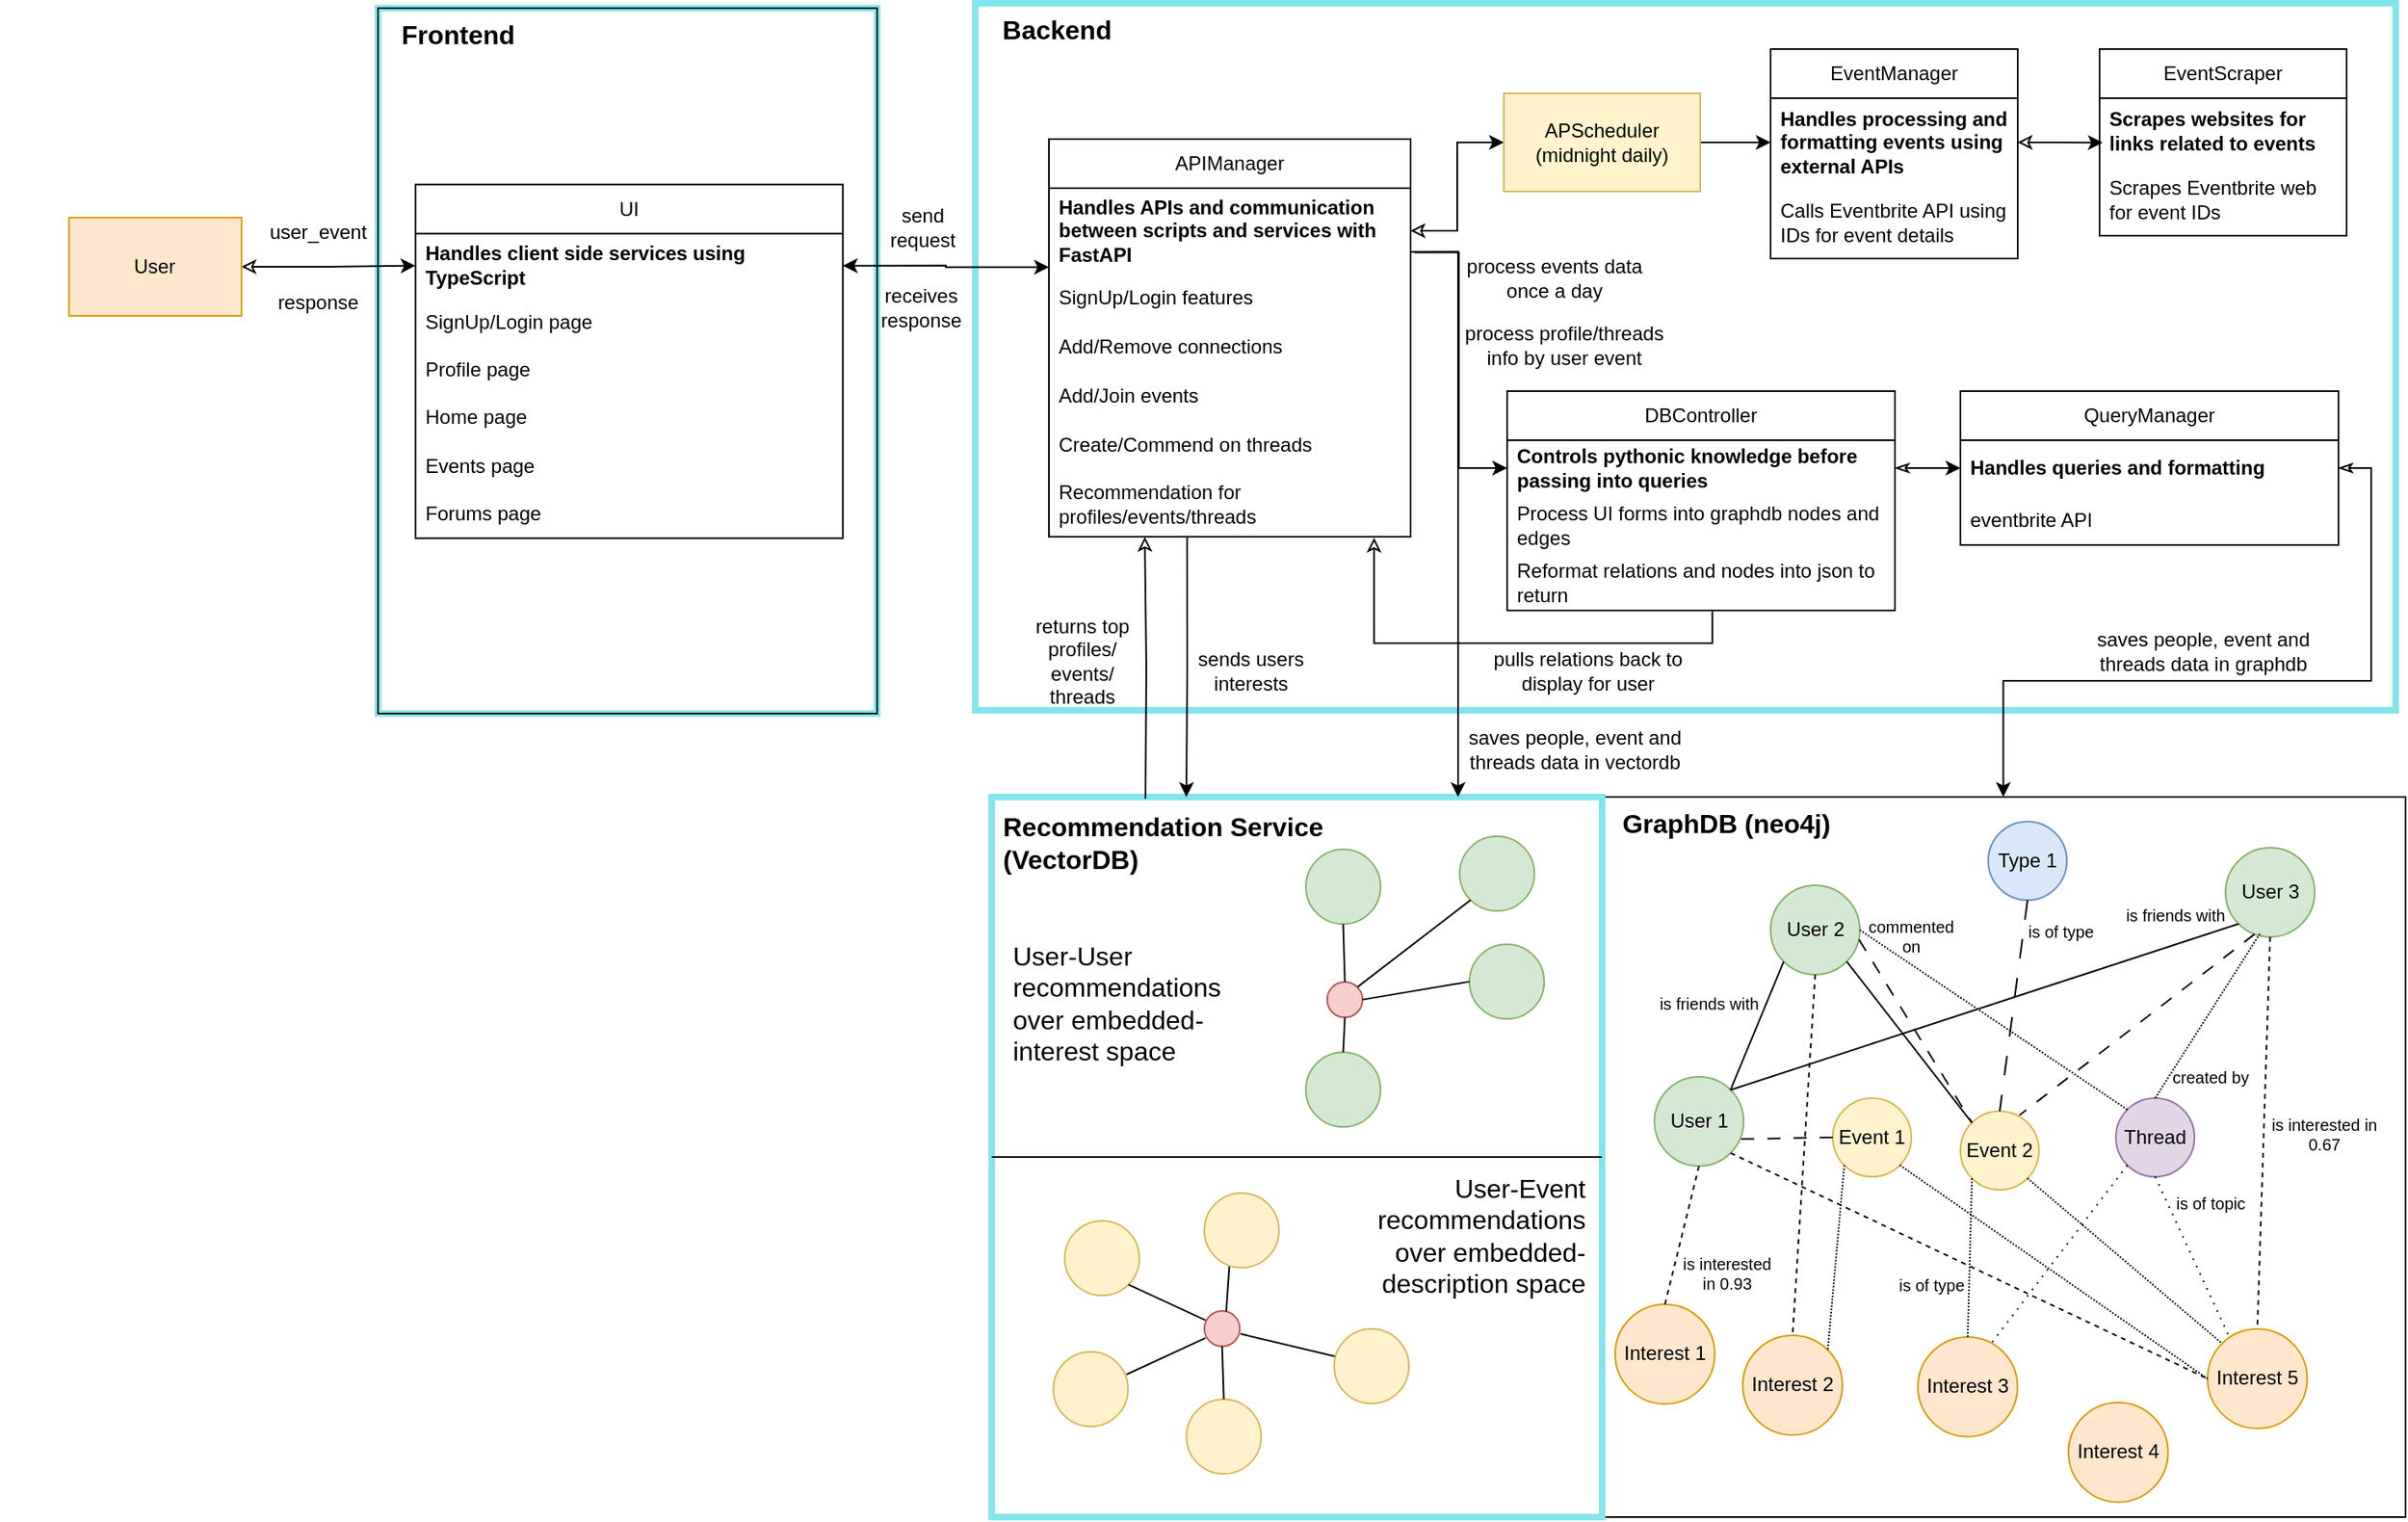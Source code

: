 <mxfile version="26.0.14">
  <diagram name="Page-1" id="p_CH6QeepOM8WfI_RDpC">
    <mxGraphModel dx="1323" dy="330" grid="0" gridSize="10" guides="0" tooltips="1" connect="1" arrows="1" fold="1" page="0" pageScale="1" pageWidth="850" pageHeight="1100" math="0" shadow="0">
      <root>
        <mxCell id="0" />
        <mxCell id="1" parent="0" />
        <mxCell id="Jm47MydlCzY3dooI6Hed-61" value="" style="group" parent="1" vertex="1" connectable="0">
          <mxGeometry x="978" y="524" width="491" height="440" as="geometry" />
        </mxCell>
        <mxCell id="Jm47MydlCzY3dooI6Hed-62" value="" style="rounded=0;whiteSpace=wrap;html=1;gradientColor=default;fillColor=none;" parent="Jm47MydlCzY3dooI6Hed-61" vertex="1">
          <mxGeometry x="-0.583" width="491.583" height="440.0" as="geometry" />
        </mxCell>
        <mxCell id="Jm47MydlCzY3dooI6Hed-63" value="GraphDB (neo4j)" style="text;html=1;align=center;verticalAlign=middle;whiteSpace=wrap;rounded=0;fontSize=16;fontStyle=1" parent="Jm47MydlCzY3dooI6Hed-61" vertex="1">
          <mxGeometry x="2.63" y="1" width="146.37" height="29.96" as="geometry" />
        </mxCell>
        <mxCell id="Jm47MydlCzY3dooI6Hed-67" value="User 1" style="ellipse;whiteSpace=wrap;html=1;aspect=fixed;fillColor=#d5e8d4;strokeColor=#82b366;" parent="Jm47MydlCzY3dooI6Hed-61" vertex="1">
          <mxGeometry x="31.997" y="170.997" width="54.501" height="54.501" as="geometry" />
        </mxCell>
        <mxCell id="Jm47MydlCzY3dooI6Hed-69" value="Event 2" style="ellipse;whiteSpace=wrap;html=1;aspect=fixed;fillColor=#fff2cc;strokeColor=#d6b656;" parent="Jm47MydlCzY3dooI6Hed-61" vertex="1">
          <mxGeometry x="219" y="192" width="48" height="48" as="geometry" />
        </mxCell>
        <mxCell id="Jm47MydlCzY3dooI6Hed-95" value="Interest 3" style="ellipse;whiteSpace=wrap;html=1;aspect=fixed;fillColor=#ffe6cc;strokeColor=#d79b00;" parent="Jm47MydlCzY3dooI6Hed-61" vertex="1">
          <mxGeometry x="193.004" y="329.996" width="60.862" height="60.862" as="geometry" />
        </mxCell>
        <mxCell id="Jm47MydlCzY3dooI6Hed-96" value="Interest 2" style="ellipse;whiteSpace=wrap;html=1;aspect=fixed;fillColor=#ffe6cc;strokeColor=#d79b00;" parent="Jm47MydlCzY3dooI6Hed-61" vertex="1">
          <mxGeometry x="85.999" y="329.0" width="60.862" height="60.862" as="geometry" />
        </mxCell>
        <mxCell id="Jm47MydlCzY3dooI6Hed-97" value="User 2" style="ellipse;whiteSpace=wrap;html=1;aspect=fixed;fillColor=#d5e8d4;strokeColor=#82b366;" parent="Jm47MydlCzY3dooI6Hed-61" vertex="1">
          <mxGeometry x="103.001" y="54.0" width="54.501" height="54.501" as="geometry" />
        </mxCell>
        <mxCell id="Jm47MydlCzY3dooI6Hed-98" value="Interest 1" style="ellipse;whiteSpace=wrap;html=1;aspect=fixed;fillColor=#ffe6cc;strokeColor=#d79b00;" parent="Jm47MydlCzY3dooI6Hed-61" vertex="1">
          <mxGeometry x="7.999" y="309.998" width="60.862" height="60.862" as="geometry" />
        </mxCell>
        <mxCell id="Jm47MydlCzY3dooI6Hed-100" value="Interest 4" style="ellipse;whiteSpace=wrap;html=1;aspect=fixed;fillColor=#ffe6cc;strokeColor=#d79b00;" parent="Jm47MydlCzY3dooI6Hed-61" vertex="1">
          <mxGeometry x="284.999" y="370.0" width="60.862" height="60.862" as="geometry" />
        </mxCell>
        <mxCell id="Jm47MydlCzY3dooI6Hed-101" value="Interest 5" style="ellipse;whiteSpace=wrap;html=1;aspect=fixed;fillColor=#ffe6cc;strokeColor=#d79b00;" parent="Jm47MydlCzY3dooI6Hed-61" vertex="1">
          <mxGeometry x="370.002" y="325.002" width="60.862" height="60.862" as="geometry" />
        </mxCell>
        <mxCell id="Jm47MydlCzY3dooI6Hed-108" value="" style="endArrow=none;html=1;rounded=0;entryX=1;entryY=0;entryDx=0;entryDy=0;exitX=0;exitY=1;exitDx=0;exitDy=0;" parent="Jm47MydlCzY3dooI6Hed-61" source="Jm47MydlCzY3dooI6Hed-97" target="Jm47MydlCzY3dooI6Hed-67" edge="1">
          <mxGeometry width="50" height="50" relative="1" as="geometry">
            <mxPoint x="102" y="378" as="sourcePoint" />
            <mxPoint x="78" y="346" as="targetPoint" />
          </mxGeometry>
        </mxCell>
        <mxCell id="Jm47MydlCzY3dooI6Hed-109" value="User 3" style="ellipse;whiteSpace=wrap;html=1;aspect=fixed;fillColor=#d5e8d4;strokeColor=#82b366;" parent="Jm47MydlCzY3dooI6Hed-61" vertex="1">
          <mxGeometry x="381.001" y="31.0" width="54.501" height="54.501" as="geometry" />
        </mxCell>
        <mxCell id="Jm47MydlCzY3dooI6Hed-110" value="Event 1" style="ellipse;whiteSpace=wrap;html=1;aspect=fixed;fillColor=#fff2cc;strokeColor=#d6b656;" parent="Jm47MydlCzY3dooI6Hed-61" vertex="1">
          <mxGeometry x="141" y="184" width="48" height="48" as="geometry" />
        </mxCell>
        <mxCell id="Jm47MydlCzY3dooI6Hed-112" value="" style="endArrow=none;html=1;rounded=0;entryX=1;entryY=0;entryDx=0;entryDy=0;exitX=0;exitY=1;exitDx=0;exitDy=0;dashed=1;dashPattern=1 1;" parent="Jm47MydlCzY3dooI6Hed-61" source="Jm47MydlCzY3dooI6Hed-110" target="Jm47MydlCzY3dooI6Hed-96" edge="1">
          <mxGeometry width="50" height="50" relative="1" as="geometry">
            <mxPoint x="273" y="232" as="sourcePoint" />
            <mxPoint x="191" y="269" as="targetPoint" />
          </mxGeometry>
        </mxCell>
        <mxCell id="Jm47MydlCzY3dooI6Hed-113" value="" style="endArrow=none;html=1;rounded=0;entryX=0;entryY=0;entryDx=0;entryDy=0;exitX=1;exitY=1;exitDx=0;exitDy=0;dashed=1;dashPattern=1 1;" parent="Jm47MydlCzY3dooI6Hed-61" source="Jm47MydlCzY3dooI6Hed-69" target="Jm47MydlCzY3dooI6Hed-101" edge="1">
          <mxGeometry width="50" height="50" relative="1" as="geometry">
            <mxPoint x="319" y="260" as="sourcePoint" />
            <mxPoint x="290" y="302" as="targetPoint" />
          </mxGeometry>
        </mxCell>
        <mxCell id="Jm47MydlCzY3dooI6Hed-114" value="" style="endArrow=none;html=1;rounded=0;entryX=0.5;entryY=0;entryDx=0;entryDy=0;exitX=0;exitY=1;exitDx=0;exitDy=0;dashed=1;dashPattern=1 1;" parent="Jm47MydlCzY3dooI6Hed-61" source="Jm47MydlCzY3dooI6Hed-69" target="Jm47MydlCzY3dooI6Hed-95" edge="1">
          <mxGeometry width="50" height="50" relative="1" as="geometry">
            <mxPoint x="214" y="259" as="sourcePoint" />
            <mxPoint x="267" y="301" as="targetPoint" />
          </mxGeometry>
        </mxCell>
        <mxCell id="Jm47MydlCzY3dooI6Hed-115" value="" style="endArrow=none;html=1;rounded=0;entryX=0;entryY=0.5;entryDx=0;entryDy=0;exitX=1;exitY=1;exitDx=0;exitDy=0;dashed=1;dashPattern=1 1;" parent="Jm47MydlCzY3dooI6Hed-61" source="Jm47MydlCzY3dooI6Hed-110" target="Jm47MydlCzY3dooI6Hed-101" edge="1">
          <mxGeometry width="50" height="50" relative="1" as="geometry">
            <mxPoint x="213" y="252" as="sourcePoint" />
            <mxPoint x="184" y="294" as="targetPoint" />
          </mxGeometry>
        </mxCell>
        <mxCell id="Jm47MydlCzY3dooI6Hed-116" value="" style="endArrow=none;html=1;rounded=0;entryX=0.5;entryY=0;entryDx=0;entryDy=0;exitX=0.5;exitY=1;exitDx=0;exitDy=0;dashed=1;" parent="Jm47MydlCzY3dooI6Hed-61" source="Jm47MydlCzY3dooI6Hed-67" target="Jm47MydlCzY3dooI6Hed-98" edge="1">
          <mxGeometry width="50" height="50" relative="1" as="geometry">
            <mxPoint x="43" y="211" as="sourcePoint" />
            <mxPoint x="14" y="253" as="targetPoint" />
          </mxGeometry>
        </mxCell>
        <mxCell id="Jm47MydlCzY3dooI6Hed-117" value="" style="endArrow=none;html=1;rounded=0;entryX=0;entryY=0.5;entryDx=0;entryDy=0;exitX=1;exitY=1;exitDx=0;exitDy=0;dashed=1;" parent="Jm47MydlCzY3dooI6Hed-61" source="Jm47MydlCzY3dooI6Hed-67" target="Jm47MydlCzY3dooI6Hed-101" edge="1">
          <mxGeometry width="50" height="50" relative="1" as="geometry">
            <mxPoint x="69" y="235" as="sourcePoint" />
            <mxPoint x="62" y="291" as="targetPoint" />
          </mxGeometry>
        </mxCell>
        <mxCell id="Jm47MydlCzY3dooI6Hed-118" value="" style="endArrow=none;html=1;rounded=0;entryX=1;entryY=0;entryDx=0;entryDy=0;exitX=0;exitY=1;exitDx=0;exitDy=0;" parent="Jm47MydlCzY3dooI6Hed-61" source="Jm47MydlCzY3dooI6Hed-109" target="Jm47MydlCzY3dooI6Hed-67" edge="1">
          <mxGeometry width="50" height="50" relative="1" as="geometry">
            <mxPoint x="154" y="106" as="sourcePoint" />
            <mxPoint x="89" y="189" as="targetPoint" />
          </mxGeometry>
        </mxCell>
        <mxCell id="Jm47MydlCzY3dooI6Hed-119" value="" style="endArrow=none;html=1;rounded=0;entryX=0.5;entryY=0;entryDx=0;entryDy=0;exitX=0.5;exitY=1;exitDx=0;exitDy=0;dashed=1;" parent="Jm47MydlCzY3dooI6Hed-61" source="Jm47MydlCzY3dooI6Hed-97" target="Jm47MydlCzY3dooI6Hed-96" edge="1">
          <mxGeometry width="50" height="50" relative="1" as="geometry">
            <mxPoint x="289" y="111" as="sourcePoint" />
            <mxPoint x="89" y="189" as="targetPoint" />
          </mxGeometry>
        </mxCell>
        <mxCell id="Jm47MydlCzY3dooI6Hed-120" value="" style="endArrow=none;html=1;rounded=0;entryX=0;entryY=0;entryDx=0;entryDy=0;exitX=0.992;exitY=0.609;exitDx=0;exitDy=0;dashed=1;exitPerimeter=0;dashPattern=8 8;" parent="Jm47MydlCzY3dooI6Hed-61" source="Jm47MydlCzY3dooI6Hed-97" target="Jm47MydlCzY3dooI6Hed-69" edge="1">
          <mxGeometry width="50" height="50" relative="1" as="geometry">
            <mxPoint x="173" y="114" as="sourcePoint" />
            <mxPoint x="142" y="273" as="targetPoint" />
          </mxGeometry>
        </mxCell>
        <mxCell id="Jm47MydlCzY3dooI6Hed-121" value="" style="endArrow=none;html=1;rounded=0;exitX=0.5;exitY=1;exitDx=0;exitDy=0;dashed=1;entryX=0.5;entryY=0;entryDx=0;entryDy=0;" parent="Jm47MydlCzY3dooI6Hed-61" source="Jm47MydlCzY3dooI6Hed-109" target="Jm47MydlCzY3dooI6Hed-101" edge="1">
          <mxGeometry width="50" height="50" relative="1" as="geometry">
            <mxPoint x="193" y="106" as="sourcePoint" />
            <mxPoint x="403" y="300" as="targetPoint" />
          </mxGeometry>
        </mxCell>
        <mxCell id="Jm47MydlCzY3dooI6Hed-122" value="" style="endArrow=none;html=1;rounded=0;entryX=0.753;entryY=0.05;entryDx=0;entryDy=0;exitX=0.325;exitY=0.969;exitDx=0;exitDy=0;exitPerimeter=0;dashed=1;dashPattern=8 8;entryPerimeter=0;" parent="Jm47MydlCzY3dooI6Hed-61" source="Jm47MydlCzY3dooI6Hed-109" target="Jm47MydlCzY3dooI6Hed-69" edge="1">
          <mxGeometry width="50" height="50" relative="1" as="geometry">
            <mxPoint x="337" y="120" as="sourcePoint" />
            <mxPoint x="89" y="189" as="targetPoint" />
          </mxGeometry>
        </mxCell>
        <mxCell id="Jm47MydlCzY3dooI6Hed-123" value="" style="endArrow=none;html=1;rounded=0;entryX=0;entryY=0;entryDx=0;entryDy=0;exitX=1;exitY=1;exitDx=0;exitDy=0;" parent="Jm47MydlCzY3dooI6Hed-61" source="Jm47MydlCzY3dooI6Hed-97" target="Jm47MydlCzY3dooI6Hed-69" edge="1">
          <mxGeometry width="50" height="50" relative="1" as="geometry">
            <mxPoint x="251" y="102" as="sourcePoint" />
            <mxPoint x="236" y="190" as="targetPoint" />
          </mxGeometry>
        </mxCell>
        <mxCell id="Jm47MydlCzY3dooI6Hed-125" value="" style="endArrow=none;html=1;rounded=0;entryX=0;entryY=0.5;entryDx=0;entryDy=0;exitX=0.973;exitY=0.697;exitDx=0;exitDy=0;dashed=1;exitPerimeter=0;dashPattern=8 8;" parent="Jm47MydlCzY3dooI6Hed-61" source="Jm47MydlCzY3dooI6Hed-67" target="Jm47MydlCzY3dooI6Hed-110" edge="1">
          <mxGeometry width="50" height="50" relative="1" as="geometry">
            <mxPoint x="94" y="199" as="sourcePoint" />
            <mxPoint x="209" y="328" as="targetPoint" />
          </mxGeometry>
        </mxCell>
        <mxCell id="Jm47MydlCzY3dooI6Hed-128" value="is friends with" style="text;html=1;align=center;verticalAlign=middle;whiteSpace=wrap;rounded=0;fontSize=10;" parent="Jm47MydlCzY3dooI6Hed-61" vertex="1">
          <mxGeometry x="22" y="111" width="87" height="30" as="geometry" />
        </mxCell>
        <mxCell id="Jm47MydlCzY3dooI6Hed-129" value="is interested in&lt;div&gt;0.67&lt;/div&gt;" style="text;html=1;align=center;verticalAlign=middle;whiteSpace=wrap;rounded=0;fontSize=10;" parent="Jm47MydlCzY3dooI6Hed-61" vertex="1">
          <mxGeometry x="398" y="191" width="87" height="30" as="geometry" />
        </mxCell>
        <mxCell id="Jm47MydlCzY3dooI6Hed-130" value="is of type" style="text;html=1;align=center;verticalAlign=middle;whiteSpace=wrap;rounded=0;fontSize=10;" parent="Jm47MydlCzY3dooI6Hed-61" vertex="1">
          <mxGeometry x="167" y="283" width="69" height="30" as="geometry" />
        </mxCell>
        <mxCell id="Jm47MydlCzY3dooI6Hed-135" value="Type 1" style="ellipse;whiteSpace=wrap;html=1;aspect=fixed;fillColor=#dae8fc;strokeColor=#6c8ebf;" parent="Jm47MydlCzY3dooI6Hed-61" vertex="1">
          <mxGeometry x="236" y="15" width="48" height="48" as="geometry" />
        </mxCell>
        <mxCell id="Jm47MydlCzY3dooI6Hed-137" value="" style="endArrow=none;html=1;rounded=0;exitX=0.5;exitY=1;exitDx=0;exitDy=0;dashed=1;entryX=0.5;entryY=0;entryDx=0;entryDy=0;dashPattern=12 12;" parent="Jm47MydlCzY3dooI6Hed-61" source="Jm47MydlCzY3dooI6Hed-135" target="Jm47MydlCzY3dooI6Hed-69" edge="1">
          <mxGeometry width="50" height="50" relative="1" as="geometry">
            <mxPoint x="356" y="128" as="sourcePoint" />
            <mxPoint x="412" y="288" as="targetPoint" />
          </mxGeometry>
        </mxCell>
        <mxCell id="Jm47MydlCzY3dooI6Hed-138" value="is of type" style="text;html=1;align=center;verticalAlign=middle;whiteSpace=wrap;rounded=0;fontSize=10;" parent="Jm47MydlCzY3dooI6Hed-61" vertex="1">
          <mxGeometry x="237" y="67" width="87" height="30" as="geometry" />
        </mxCell>
        <mxCell id="Jm47MydlCzY3dooI6Hed-140" value="Thread" style="ellipse;whiteSpace=wrap;html=1;aspect=fixed;fillColor=#e1d5e7;strokeColor=#9673a6;" parent="Jm47MydlCzY3dooI6Hed-61" vertex="1">
          <mxGeometry x="314" y="184" width="48" height="48" as="geometry" />
        </mxCell>
        <mxCell id="Jm47MydlCzY3dooI6Hed-141" value="" style="endArrow=none;html=1;rounded=0;entryX=0.212;entryY=0.067;entryDx=0;entryDy=0;exitX=0.5;exitY=1;exitDx=0;exitDy=0;dashed=1;dashPattern=1 4;entryPerimeter=0;" parent="Jm47MydlCzY3dooI6Hed-61" source="Jm47MydlCzY3dooI6Hed-140" target="Jm47MydlCzY3dooI6Hed-101" edge="1">
          <mxGeometry width="50" height="50" relative="1" as="geometry">
            <mxPoint x="380" y="89" as="sourcePoint" />
            <mxPoint x="265" y="204" as="targetPoint" />
          </mxGeometry>
        </mxCell>
        <mxCell id="Jm47MydlCzY3dooI6Hed-144" value="" style="endArrow=none;html=1;rounded=0;entryX=0.388;entryY=0.96;entryDx=0;entryDy=0;exitX=0.5;exitY=0;exitDx=0;exitDy=0;dashed=1;dashPattern=1 1;entryPerimeter=0;" parent="Jm47MydlCzY3dooI6Hed-61" source="Jm47MydlCzY3dooI6Hed-140" target="Jm47MydlCzY3dooI6Hed-109" edge="1">
          <mxGeometry width="50" height="50" relative="1" as="geometry">
            <mxPoint x="365" y="235" as="sourcePoint" />
            <mxPoint x="405" y="312" as="targetPoint" />
          </mxGeometry>
        </mxCell>
        <mxCell id="Jm47MydlCzY3dooI6Hed-145" value="" style="endArrow=none;html=1;rounded=0;entryX=1;entryY=0.5;entryDx=0;entryDy=0;exitX=0;exitY=0;exitDx=0;exitDy=0;dashed=1;dashPattern=1 1;" parent="Jm47MydlCzY3dooI6Hed-61" source="Jm47MydlCzY3dooI6Hed-140" target="Jm47MydlCzY3dooI6Hed-97" edge="1">
          <mxGeometry width="50" height="50" relative="1" as="geometry">
            <mxPoint x="348" y="194" as="sourcePoint" />
            <mxPoint x="383" y="88" as="targetPoint" />
          </mxGeometry>
        </mxCell>
        <mxCell id="Jm47MydlCzY3dooI6Hed-146" value="created by" style="text;html=1;align=center;verticalAlign=middle;whiteSpace=wrap;rounded=0;fontSize=10;" parent="Jm47MydlCzY3dooI6Hed-61" vertex="1">
          <mxGeometry x="347" y="156" width="50" height="30" as="geometry" />
        </mxCell>
        <mxCell id="Jm47MydlCzY3dooI6Hed-147" value="commented on" style="text;html=1;align=center;verticalAlign=middle;whiteSpace=wrap;rounded=0;fontSize=10;" parent="Jm47MydlCzY3dooI6Hed-61" vertex="1">
          <mxGeometry x="164" y="70" width="50" height="30" as="geometry" />
        </mxCell>
        <mxCell id="Jm47MydlCzY3dooI6Hed-194" value="is of topic" style="text;html=1;align=center;verticalAlign=middle;whiteSpace=wrap;rounded=0;fontSize=10;" parent="Jm47MydlCzY3dooI6Hed-61" vertex="1">
          <mxGeometry x="347" y="233" width="50" height="30" as="geometry" />
        </mxCell>
        <mxCell id="Jm47MydlCzY3dooI6Hed-143" value="" style="endArrow=none;html=1;rounded=0;exitX=0;exitY=1;exitDx=0;exitDy=0;dashed=1;dashPattern=1 4;" parent="Jm47MydlCzY3dooI6Hed-61" source="Jm47MydlCzY3dooI6Hed-140" edge="1">
          <mxGeometry width="50" height="50" relative="1" as="geometry">
            <mxPoint x="329" y="239" as="sourcePoint" />
            <mxPoint x="237" y="335" as="targetPoint" />
          </mxGeometry>
        </mxCell>
        <mxCell id="Jm47MydlCzY3dooI6Hed-196" value="is interested in&amp;nbsp;&lt;span style=&quot;background-color: transparent; color: light-dark(rgb(0, 0, 0), rgb(255, 255, 255));&quot;&gt;0.93&lt;/span&gt;" style="text;html=1;align=center;verticalAlign=middle;whiteSpace=wrap;rounded=0;fontSize=10;" parent="Jm47MydlCzY3dooI6Hed-61" vertex="1">
          <mxGeometry x="47" y="276" width="59" height="30" as="geometry" />
        </mxCell>
        <mxCell id="Jm47MydlCzY3dooI6Hed-198" value="is friends with" style="text;html=1;align=center;verticalAlign=middle;whiteSpace=wrap;rounded=0;fontSize=10;" parent="Jm47MydlCzY3dooI6Hed-61" vertex="1">
          <mxGeometry x="307" y="57" width="87" height="30" as="geometry" />
        </mxCell>
        <mxCell id="Jm47MydlCzY3dooI6Hed-36" value="Frontend" style="text;html=1;align=center;verticalAlign=middle;whiteSpace=wrap;rounded=0;fontSize=16;fontStyle=1" parent="1" vertex="1">
          <mxGeometry x="234" y="43" width="90" height="30" as="geometry" />
        </mxCell>
        <mxCell id="Jm47MydlCzY3dooI6Hed-53" value="" style="group;strokeWidth=4;strokeColor=light-dark(#83e5ec, #ededed);" parent="1" vertex="1" connectable="0">
          <mxGeometry x="605" y="524" width="373" height="440" as="geometry" />
        </mxCell>
        <mxCell id="Jm47MydlCzY3dooI6Hed-44" value="Recommendation Service (VectorDB)" style="text;html=1;align=left;verticalAlign=middle;whiteSpace=wrap;rounded=0;fontSize=16;fontStyle=1" parent="Jm47MydlCzY3dooI6Hed-53" vertex="1">
          <mxGeometry x="5.0" y="6" width="230.139" height="43" as="geometry" />
        </mxCell>
        <mxCell id="Jm47MydlCzY3dooI6Hed-204" value="" style="ellipse;whiteSpace=wrap;html=1;aspect=fixed;fillColor=#fff2cc;strokeColor=#d6b656;" parent="Jm47MydlCzY3dooI6Hed-53" vertex="1">
          <mxGeometry x="37.697" y="339" width="45.633" height="45.633" as="geometry" />
        </mxCell>
        <mxCell id="Jm47MydlCzY3dooI6Hed-213" value="" style="ellipse;whiteSpace=wrap;html=1;aspect=fixed;fillColor=#fff2cc;strokeColor=#d6b656;" parent="Jm47MydlCzY3dooI6Hed-53" vertex="1">
          <mxGeometry x="209.316" y="325" width="45.633" height="45.633" as="geometry" />
        </mxCell>
        <mxCell id="Jm47MydlCzY3dooI6Hed-214" value="" style="ellipse;whiteSpace=wrap;html=1;aspect=fixed;fillColor=#fff2cc;strokeColor=#d6b656;" parent="Jm47MydlCzY3dooI6Hed-53" vertex="1">
          <mxGeometry x="129.955" y="242" width="45.633" height="45.633" as="geometry" />
        </mxCell>
        <mxCell id="Jm47MydlCzY3dooI6Hed-215" value="" style="ellipse;whiteSpace=wrap;html=1;aspect=fixed;fillColor=#fff2cc;strokeColor=#d6b656;" parent="Jm47MydlCzY3dooI6Hed-53" vertex="1">
          <mxGeometry x="44.641" y="259" width="45.633" height="45.633" as="geometry" />
        </mxCell>
        <mxCell id="Jm47MydlCzY3dooI6Hed-216" value="" style="ellipse;whiteSpace=wrap;html=1;aspect=fixed;fillColor=#fff2cc;strokeColor=#d6b656;" parent="Jm47MydlCzY3dooI6Hed-53" vertex="1">
          <mxGeometry x="119.043" y="368" width="45.633" height="45.633" as="geometry" />
        </mxCell>
        <mxCell id="Jm47MydlCzY3dooI6Hed-222" value="" style="ellipse;whiteSpace=wrap;html=1;aspect=fixed;fillColor=#d5e8d4;strokeColor=#82b366;" parent="Jm47MydlCzY3dooI6Hed-53" vertex="1">
          <mxGeometry x="191.997" y="32" width="45.633" height="45.633" as="geometry" />
        </mxCell>
        <mxCell id="Jm47MydlCzY3dooI6Hed-224" value="" style="ellipse;whiteSpace=wrap;html=1;aspect=fixed;fillColor=#d5e8d4;strokeColor=#82b366;" parent="Jm47MydlCzY3dooI6Hed-53" vertex="1">
          <mxGeometry x="286.003" y="24" width="45.633" height="45.633" as="geometry" />
        </mxCell>
        <mxCell id="Jm47MydlCzY3dooI6Hed-225" value="" style="ellipse;whiteSpace=wrap;html=1;aspect=fixed;fillColor=#d5e8d4;strokeColor=#82b366;" parent="Jm47MydlCzY3dooI6Hed-53" vertex="1">
          <mxGeometry x="192.0" y="156" width="45.633" height="45.633" as="geometry" />
        </mxCell>
        <mxCell id="Jm47MydlCzY3dooI6Hed-226" value="" style="ellipse;whiteSpace=wrap;html=1;aspect=fixed;fillColor=#d5e8d4;strokeColor=#82b366;" parent="Jm47MydlCzY3dooI6Hed-53" vertex="1">
          <mxGeometry x="292.003" y="90" width="45.633" height="45.633" as="geometry" />
        </mxCell>
        <mxCell id="0aySE2lDt-08N_8cHqI--3" value="" style="endArrow=none;html=1;rounded=0;exitX=0;exitY=0.5;exitDx=0;exitDy=0;entryX=1;entryY=0.5;entryDx=0;entryDy=0;" parent="Jm47MydlCzY3dooI6Hed-53" edge="1">
          <mxGeometry width="50" height="50" relative="1" as="geometry">
            <mxPoint y="220" as="sourcePoint" />
            <mxPoint x="373" y="220" as="targetPoint" />
          </mxGeometry>
        </mxCell>
        <mxCell id="0aySE2lDt-08N_8cHqI--4" value="User-User recommendations&lt;div&gt;over embedded-interest space&lt;/div&gt;" style="text;html=1;align=left;verticalAlign=middle;whiteSpace=wrap;rounded=0;fontSize=16;fontStyle=0" parent="Jm47MydlCzY3dooI6Hed-53" vertex="1">
          <mxGeometry x="11" y="78" width="143" height="95" as="geometry" />
        </mxCell>
        <mxCell id="0aySE2lDt-08N_8cHqI--5" value="User-Event recommendations over embedded-description space" style="text;html=1;align=right;verticalAlign=middle;whiteSpace=wrap;rounded=0;fontSize=16;fontStyle=0" parent="Jm47MydlCzY3dooI6Hed-53" vertex="1">
          <mxGeometry x="204" y="225" width="161.14" height="85" as="geometry" />
        </mxCell>
        <mxCell id="0aySE2lDt-08N_8cHqI--6" value="" style="ellipse;whiteSpace=wrap;html=1;aspect=fixed;fillColor=#f8cecc;strokeColor=#b85450;" parent="Jm47MydlCzY3dooI6Hed-53" vertex="1">
          <mxGeometry x="130" y="314" width="21.63" height="21.63" as="geometry" />
        </mxCell>
        <mxCell id="0aySE2lDt-08N_8cHqI--7" value="" style="ellipse;whiteSpace=wrap;html=1;aspect=fixed;fillColor=#f8cecc;strokeColor=#b85450;" parent="Jm47MydlCzY3dooI6Hed-53" vertex="1">
          <mxGeometry x="205" y="113" width="21.63" height="21.63" as="geometry" />
        </mxCell>
        <mxCell id="Z9zDaE8_JjCNgknA8huU-1" value="" style="endArrow=none;html=1;rounded=0;entryX=0.5;entryY=0;entryDx=0;entryDy=0;exitX=0.5;exitY=1;exitDx=0;exitDy=0;" edge="1" parent="Jm47MydlCzY3dooI6Hed-53" source="0aySE2lDt-08N_8cHqI--7" target="Jm47MydlCzY3dooI6Hed-225">
          <mxGeometry width="50" height="50" relative="1" as="geometry">
            <mxPoint x="281" y="73" as="sourcePoint" />
            <mxPoint x="249" y="151" as="targetPoint" />
          </mxGeometry>
        </mxCell>
        <mxCell id="Z9zDaE8_JjCNgknA8huU-2" value="" style="endArrow=none;html=1;rounded=0;entryX=0;entryY=0.5;entryDx=0;entryDy=0;exitX=1;exitY=0.5;exitDx=0;exitDy=0;" edge="1" parent="Jm47MydlCzY3dooI6Hed-53" source="0aySE2lDt-08N_8cHqI--7" target="Jm47MydlCzY3dooI6Hed-226">
          <mxGeometry width="50" height="50" relative="1" as="geometry">
            <mxPoint x="226" y="145" as="sourcePoint" />
            <mxPoint x="225" y="166" as="targetPoint" />
          </mxGeometry>
        </mxCell>
        <mxCell id="Z9zDaE8_JjCNgknA8huU-3" value="" style="endArrow=none;html=1;rounded=0;entryX=0;entryY=1;entryDx=0;entryDy=0;exitX=1;exitY=0;exitDx=0;exitDy=0;" edge="1" parent="Jm47MydlCzY3dooI6Hed-53" source="0aySE2lDt-08N_8cHqI--7" target="Jm47MydlCzY3dooI6Hed-224">
          <mxGeometry width="50" height="50" relative="1" as="geometry">
            <mxPoint x="237" y="134" as="sourcePoint" />
            <mxPoint x="302" y="123" as="targetPoint" />
          </mxGeometry>
        </mxCell>
        <mxCell id="Z9zDaE8_JjCNgknA8huU-4" value="" style="endArrow=none;html=1;rounded=0;entryX=0.5;entryY=1;entryDx=0;entryDy=0;exitX=0.5;exitY=0;exitDx=0;exitDy=0;" edge="1" parent="Jm47MydlCzY3dooI6Hed-53" source="0aySE2lDt-08N_8cHqI--7" target="Jm47MydlCzY3dooI6Hed-222">
          <mxGeometry width="50" height="50" relative="1" as="geometry">
            <mxPoint x="233" y="126" as="sourcePoint" />
            <mxPoint x="303" y="73" as="targetPoint" />
          </mxGeometry>
        </mxCell>
        <mxCell id="Z9zDaE8_JjCNgknA8huU-5" value="" style="endArrow=none;html=1;rounded=0;entryX=0.335;entryY=0.983;entryDx=0;entryDy=0;exitX=0.616;exitY=0.015;exitDx=0;exitDy=0;entryPerimeter=0;exitPerimeter=0;" edge="1" parent="Jm47MydlCzY3dooI6Hed-53" source="0aySE2lDt-08N_8cHqI--6" target="Jm47MydlCzY3dooI6Hed-214">
          <mxGeometry width="50" height="50" relative="1" as="geometry">
            <mxPoint x="112" y="286" as="sourcePoint" />
            <mxPoint x="111" y="251" as="targetPoint" />
          </mxGeometry>
        </mxCell>
        <mxCell id="Z9zDaE8_JjCNgknA8huU-6" value="" style="endArrow=none;html=1;rounded=0;entryX=1;entryY=1;entryDx=0;entryDy=0;exitX=0.031;exitY=0.262;exitDx=0;exitDy=0;exitPerimeter=0;" edge="1" parent="Jm47MydlCzY3dooI6Hed-53" source="0aySE2lDt-08N_8cHqI--6" target="Jm47MydlCzY3dooI6Hed-215">
          <mxGeometry width="50" height="50" relative="1" as="geometry">
            <mxPoint x="151" y="324" as="sourcePoint" />
            <mxPoint x="155" y="297" as="targetPoint" />
          </mxGeometry>
        </mxCell>
        <mxCell id="Z9zDaE8_JjCNgknA8huU-7" value="" style="endArrow=none;html=1;rounded=0;entryX=0.979;entryY=0.304;entryDx=0;entryDy=0;exitX=0.031;exitY=0.765;exitDx=0;exitDy=0;entryPerimeter=0;exitPerimeter=0;" edge="1" parent="Jm47MydlCzY3dooI6Hed-53" source="0aySE2lDt-08N_8cHqI--6" target="Jm47MydlCzY3dooI6Hed-204">
          <mxGeometry width="50" height="50" relative="1" as="geometry">
            <mxPoint x="140" y="335" as="sourcePoint" />
            <mxPoint x="94" y="308" as="targetPoint" />
          </mxGeometry>
        </mxCell>
        <mxCell id="Z9zDaE8_JjCNgknA8huU-8" value="" style="endArrow=none;html=1;rounded=0;entryX=0.5;entryY=0;entryDx=0;entryDy=0;exitX=0.5;exitY=1;exitDx=0;exitDy=0;" edge="1" parent="Jm47MydlCzY3dooI6Hed-53" source="0aySE2lDt-08N_8cHqI--6" target="Jm47MydlCzY3dooI6Hed-216">
          <mxGeometry width="50" height="50" relative="1" as="geometry">
            <mxPoint x="143" y="342" as="sourcePoint" />
            <mxPoint x="92" y="363" as="targetPoint" />
          </mxGeometry>
        </mxCell>
        <mxCell id="Z9zDaE8_JjCNgknA8huU-9" value="" style="endArrow=none;html=1;rounded=0;entryX=0.008;entryY=0.368;entryDx=0;entryDy=0;entryPerimeter=0;" edge="1" parent="Jm47MydlCzY3dooI6Hed-53" target="Jm47MydlCzY3dooI6Hed-213">
          <mxGeometry width="50" height="50" relative="1" as="geometry">
            <mxPoint x="152" y="328" as="sourcePoint" />
            <mxPoint x="152" y="378" as="targetPoint" />
          </mxGeometry>
        </mxCell>
        <mxCell id="Jm47MydlCzY3dooI6Hed-55" value="" style="group;strokeColor=light-dark(#83e5ec, #ededed);strokeWidth=4;" parent="1" vertex="1" connectable="0">
          <mxGeometry x="230" y="42" width="305" height="431" as="geometry" />
        </mxCell>
        <mxCell id="Jm47MydlCzY3dooI6Hed-35" value="" style="rounded=0;whiteSpace=wrap;html=1;gradientColor=default;fillColor=none;" parent="Jm47MydlCzY3dooI6Hed-55" vertex="1">
          <mxGeometry width="305" height="431" as="geometry" />
        </mxCell>
        <mxCell id="Jm47MydlCzY3dooI6Hed-12" value="UI" style="swimlane;fontStyle=0;childLayout=stackLayout;horizontal=1;startSize=30;horizontalStack=0;resizeParent=1;resizeParentMax=0;resizeLast=0;collapsible=1;marginBottom=0;whiteSpace=wrap;html=1;" parent="Jm47MydlCzY3dooI6Hed-55" vertex="1">
          <mxGeometry x="22.921" y="107.75" width="261.162" height="216.114" as="geometry" />
        </mxCell>
        <mxCell id="Jm47MydlCzY3dooI6Hed-13" value="Handles client side services using TypeScript" style="text;strokeColor=none;fillColor=none;align=left;verticalAlign=middle;spacingLeft=4;spacingRight=4;overflow=hidden;points=[[0,0.5],[1,0.5]];portConstraint=eastwest;rotatable=0;whiteSpace=wrap;html=1;fontStyle=1" parent="Jm47MydlCzY3dooI6Hed-12" vertex="1">
          <mxGeometry y="30" width="261.162" height="39.182" as="geometry" />
        </mxCell>
        <mxCell id="Jm47MydlCzY3dooI6Hed-39" value="SignUp/Login page" style="text;strokeColor=none;fillColor=none;align=left;verticalAlign=middle;spacingLeft=4;spacingRight=4;overflow=hidden;points=[[0,0.5],[1,0.5]];portConstraint=eastwest;rotatable=0;whiteSpace=wrap;html=1;" parent="Jm47MydlCzY3dooI6Hed-12" vertex="1">
          <mxGeometry y="69.182" width="261.162" height="29.386" as="geometry" />
        </mxCell>
        <mxCell id="Jm47MydlCzY3dooI6Hed-40" value="Profile page" style="text;strokeColor=none;fillColor=none;align=left;verticalAlign=middle;spacingLeft=4;spacingRight=4;overflow=hidden;points=[[0,0.5],[1,0.5]];portConstraint=eastwest;rotatable=0;whiteSpace=wrap;html=1;" parent="Jm47MydlCzY3dooI6Hed-12" vertex="1">
          <mxGeometry y="98.568" width="261.162" height="29.386" as="geometry" />
        </mxCell>
        <mxCell id="Jm47MydlCzY3dooI6Hed-41" value="Home page" style="text;strokeColor=none;fillColor=none;align=left;verticalAlign=middle;spacingLeft=4;spacingRight=4;overflow=hidden;points=[[0,0.5],[1,0.5]];portConstraint=eastwest;rotatable=0;whiteSpace=wrap;html=1;" parent="Jm47MydlCzY3dooI6Hed-12" vertex="1">
          <mxGeometry y="127.955" width="261.162" height="29.386" as="geometry" />
        </mxCell>
        <mxCell id="Jm47MydlCzY3dooI6Hed-14" value="Events page" style="text;strokeColor=none;fillColor=none;align=left;verticalAlign=middle;spacingLeft=4;spacingRight=4;overflow=hidden;points=[[0,0.5],[1,0.5]];portConstraint=eastwest;rotatable=0;whiteSpace=wrap;html=1;" parent="Jm47MydlCzY3dooI6Hed-12" vertex="1">
          <mxGeometry y="157.341" width="261.162" height="29.386" as="geometry" />
        </mxCell>
        <mxCell id="Jm47MydlCzY3dooI6Hed-15" value="Forums page" style="text;strokeColor=none;fillColor=none;align=left;verticalAlign=middle;spacingLeft=4;spacingRight=4;overflow=hidden;points=[[0,0.5],[1,0.5]];portConstraint=eastwest;rotatable=0;whiteSpace=wrap;html=1;" parent="Jm47MydlCzY3dooI6Hed-12" vertex="1">
          <mxGeometry y="186.727" width="261.162" height="29.386" as="geometry" />
        </mxCell>
        <mxCell id="Jm47MydlCzY3dooI6Hed-56" value="" style="group" parent="1" vertex="1" connectable="0">
          <mxGeometry x="-1" y="164" width="203" height="73" as="geometry" />
        </mxCell>
        <mxCell id="Jm47MydlCzY3dooI6Hed-50" style="edgeStyle=orthogonalEdgeStyle;rounded=0;orthogonalLoop=1;jettySize=auto;html=1;exitX=1;exitY=0.5;exitDx=0;exitDy=0;entryX=0;entryY=0.5;entryDx=0;entryDy=0;startArrow=classic;startFill=0;" parent="Jm47MydlCzY3dooI6Hed-56" source="Jm47MydlCzY3dooI6Hed-49" target="Jm47MydlCzY3dooI6Hed-13" edge="1">
          <mxGeometry relative="1" as="geometry" />
        </mxCell>
        <mxCell id="Jm47MydlCzY3dooI6Hed-49" value="User" style="rounded=0;whiteSpace=wrap;html=1;fillColor=#ffe6cc;strokeColor=#d79b00;" parent="Jm47MydlCzY3dooI6Hed-56" vertex="1">
          <mxGeometry x="42.182" y="6" width="105.455" height="60" as="geometry" />
        </mxCell>
        <mxCell id="Jm47MydlCzY3dooI6Hed-51" value="user_event" style="text;html=1;align=center;verticalAlign=middle;whiteSpace=wrap;rounded=0;" parent="Jm47MydlCzY3dooI6Hed-56" vertex="1">
          <mxGeometry x="167.848" width="52.727" height="30" as="geometry" />
        </mxCell>
        <mxCell id="Jm47MydlCzY3dooI6Hed-52" value="response" style="text;html=1;align=center;verticalAlign=middle;whiteSpace=wrap;rounded=0;" parent="Jm47MydlCzY3dooI6Hed-56" vertex="1">
          <mxGeometry x="167.848" y="43" width="52.727" height="30" as="geometry" />
        </mxCell>
        <mxCell id="Jm47MydlCzY3dooI6Hed-38" value="" style="rounded=0;whiteSpace=wrap;html=1;gradientColor=default;fillColor=none;strokeWidth=4;strokeColor=light-dark(#83e5ec, #ededed);" parent="1" vertex="1">
          <mxGeometry x="595" y="39" width="868" height="432" as="geometry" />
        </mxCell>
        <mxCell id="Jm47MydlCzY3dooI6Hed-16" value="APIManager" style="swimlane;fontStyle=0;childLayout=stackLayout;horizontal=1;startSize=30;horizontalStack=0;resizeParent=1;resizeParentMax=0;resizeLast=0;collapsible=1;marginBottom=0;whiteSpace=wrap;html=1;" parent="1" vertex="1">
          <mxGeometry x="640" y="122" width="221" height="243" as="geometry" />
        </mxCell>
        <mxCell id="Jm47MydlCzY3dooI6Hed-18" value="Handles APIs and communication between scripts and services with FastAPI" style="text;strokeColor=none;fillColor=none;align=left;verticalAlign=middle;spacingLeft=4;spacingRight=4;overflow=hidden;points=[[0,0.5],[1,0.5]];portConstraint=eastwest;rotatable=0;whiteSpace=wrap;html=1;fontStyle=1" parent="Jm47MydlCzY3dooI6Hed-16" vertex="1">
          <mxGeometry y="30" width="221" height="52" as="geometry" />
        </mxCell>
        <mxCell id="Jm47MydlCzY3dooI6Hed-45" value="SignUp/Login features" style="text;strokeColor=none;fillColor=none;align=left;verticalAlign=middle;spacingLeft=4;spacingRight=4;overflow=hidden;points=[[0,0.5],[1,0.5]];portConstraint=eastwest;rotatable=0;whiteSpace=wrap;html=1;" parent="Jm47MydlCzY3dooI6Hed-16" vertex="1">
          <mxGeometry y="82" width="221" height="30" as="geometry" />
        </mxCell>
        <mxCell id="Jm47MydlCzY3dooI6Hed-26" value="Add/Remove connections" style="text;strokeColor=none;fillColor=none;align=left;verticalAlign=middle;spacingLeft=4;spacingRight=4;overflow=hidden;points=[[0,0.5],[1,0.5]];portConstraint=eastwest;rotatable=0;whiteSpace=wrap;html=1;" parent="Jm47MydlCzY3dooI6Hed-16" vertex="1">
          <mxGeometry y="112" width="221" height="30" as="geometry" />
        </mxCell>
        <mxCell id="Jm47MydlCzY3dooI6Hed-27" value="Add/Join events" style="text;strokeColor=none;fillColor=none;align=left;verticalAlign=middle;spacingLeft=4;spacingRight=4;overflow=hidden;points=[[0,0.5],[1,0.5]];portConstraint=eastwest;rotatable=0;whiteSpace=wrap;html=1;" parent="Jm47MydlCzY3dooI6Hed-16" vertex="1">
          <mxGeometry y="142" width="221" height="30" as="geometry" />
        </mxCell>
        <mxCell id="Jm47MydlCzY3dooI6Hed-28" value="Create/Commend on threads" style="text;strokeColor=none;fillColor=none;align=left;verticalAlign=middle;spacingLeft=4;spacingRight=4;overflow=hidden;points=[[0,0.5],[1,0.5]];portConstraint=eastwest;rotatable=0;whiteSpace=wrap;html=1;" parent="Jm47MydlCzY3dooI6Hed-16" vertex="1">
          <mxGeometry y="172" width="221" height="30" as="geometry" />
        </mxCell>
        <mxCell id="Jm47MydlCzY3dooI6Hed-87" value="Recommendation for profiles/events/threads" style="text;strokeColor=none;fillColor=none;align=left;verticalAlign=middle;spacingLeft=4;spacingRight=4;overflow=hidden;points=[[0,0.5],[1,0.5]];portConstraint=eastwest;rotatable=0;whiteSpace=wrap;html=1;" parent="Jm47MydlCzY3dooI6Hed-16" vertex="1">
          <mxGeometry y="202" width="221" height="41" as="geometry" />
        </mxCell>
        <mxCell id="Jm47MydlCzY3dooI6Hed-21" value="EventManager" style="swimlane;fontStyle=0;childLayout=stackLayout;horizontal=1;startSize=30;horizontalStack=0;resizeParent=1;resizeParentMax=0;resizeLast=0;collapsible=1;marginBottom=0;whiteSpace=wrap;html=1;" parent="1" vertex="1">
          <mxGeometry x="1081" y="67" width="151" height="128" as="geometry" />
        </mxCell>
        <mxCell id="Jm47MydlCzY3dooI6Hed-22" value="Handles processing and formatting events using external APIs" style="text;strokeColor=none;fillColor=none;align=left;verticalAlign=middle;spacingLeft=4;spacingRight=4;overflow=hidden;points=[[0,0.5],[1,0.5]];portConstraint=eastwest;rotatable=0;whiteSpace=wrap;html=1;fontStyle=1" parent="Jm47MydlCzY3dooI6Hed-21" vertex="1">
          <mxGeometry y="30" width="151" height="54" as="geometry" />
        </mxCell>
        <mxCell id="Jm47MydlCzY3dooI6Hed-46" value="Calls Eventbrite API using IDs for event details" style="text;strokeColor=none;fillColor=none;align=left;verticalAlign=middle;spacingLeft=4;spacingRight=4;overflow=hidden;points=[[0,0.5],[1,0.5]];portConstraint=eastwest;rotatable=0;whiteSpace=wrap;html=1;" parent="Jm47MydlCzY3dooI6Hed-21" vertex="1">
          <mxGeometry y="84" width="151" height="44" as="geometry" />
        </mxCell>
        <mxCell id="Jm47MydlCzY3dooI6Hed-24" value="DBController" style="swimlane;fontStyle=0;childLayout=stackLayout;horizontal=1;startSize=30;horizontalStack=0;resizeParent=1;resizeParentMax=0;resizeLast=0;collapsible=1;marginBottom=0;whiteSpace=wrap;html=1;" parent="1" vertex="1">
          <mxGeometry x="920" y="276" width="237" height="134" as="geometry" />
        </mxCell>
        <mxCell id="Jm47MydlCzY3dooI6Hed-25" value="Controls pythonic knowledge before passing into queries" style="text;strokeColor=none;fillColor=none;align=left;verticalAlign=middle;spacingLeft=4;spacingRight=4;overflow=hidden;points=[[0,0.5],[1,0.5]];portConstraint=eastwest;rotatable=0;whiteSpace=wrap;html=1;fontStyle=1" parent="Jm47MydlCzY3dooI6Hed-24" vertex="1">
          <mxGeometry y="30" width="237" height="34" as="geometry" />
        </mxCell>
        <mxCell id="Jm47MydlCzY3dooI6Hed-58" value="Process UI forms into graphdb nodes and edges" style="text;strokeColor=none;fillColor=none;align=left;verticalAlign=middle;spacingLeft=4;spacingRight=4;overflow=hidden;points=[[0,0.5],[1,0.5]];portConstraint=eastwest;rotatable=0;whiteSpace=wrap;html=1;" parent="Jm47MydlCzY3dooI6Hed-24" vertex="1">
          <mxGeometry y="64" width="237" height="35" as="geometry" />
        </mxCell>
        <mxCell id="Jm47MydlCzY3dooI6Hed-93" value="Reformat relations and nodes into json to return" style="text;strokeColor=none;fillColor=none;align=left;verticalAlign=middle;spacingLeft=4;spacingRight=4;overflow=hidden;points=[[0,0.5],[1,0.5]];portConstraint=eastwest;rotatable=0;whiteSpace=wrap;html=1;" parent="Jm47MydlCzY3dooI6Hed-24" vertex="1">
          <mxGeometry y="99" width="237" height="35" as="geometry" />
        </mxCell>
        <mxCell id="Jm47MydlCzY3dooI6Hed-32" value="QueryManager" style="swimlane;fontStyle=0;childLayout=stackLayout;horizontal=1;startSize=30;horizontalStack=0;resizeParent=1;resizeParentMax=0;resizeLast=0;collapsible=1;marginBottom=0;whiteSpace=wrap;html=1;" parent="1" vertex="1">
          <mxGeometry x="1197" y="276" width="231" height="94" as="geometry" />
        </mxCell>
        <mxCell id="Jm47MydlCzY3dooI6Hed-33" value="Handles queries and formatting&amp;nbsp;" style="text;strokeColor=none;fillColor=none;align=left;verticalAlign=middle;spacingLeft=4;spacingRight=4;overflow=hidden;points=[[0,0.5],[1,0.5]];portConstraint=eastwest;rotatable=0;whiteSpace=wrap;html=1;fontStyle=1" parent="Jm47MydlCzY3dooI6Hed-32" vertex="1">
          <mxGeometry y="30" width="231" height="34" as="geometry" />
        </mxCell>
        <mxCell id="Jm47MydlCzY3dooI6Hed-60" value="eventbrite API" style="text;strokeColor=none;fillColor=none;align=left;verticalAlign=middle;spacingLeft=4;spacingRight=4;overflow=hidden;points=[[0,0.5],[1,0.5]];portConstraint=eastwest;rotatable=0;whiteSpace=wrap;html=1;" parent="Jm47MydlCzY3dooI6Hed-32" vertex="1">
          <mxGeometry y="64" width="231" height="30" as="geometry" />
        </mxCell>
        <mxCell id="Jm47MydlCzY3dooI6Hed-43" value="Backend" style="text;html=1;align=center;verticalAlign=middle;whiteSpace=wrap;rounded=0;fontSize=16;fontStyle=1" parent="1" vertex="1">
          <mxGeometry x="600" y="40" width="90" height="30" as="geometry" />
        </mxCell>
        <mxCell id="Jm47MydlCzY3dooI6Hed-23" style="edgeStyle=orthogonalEdgeStyle;rounded=0;orthogonalLoop=1;jettySize=auto;html=1;exitX=1;exitY=0.5;exitDx=0;exitDy=0;curved=0;startArrow=classic;startFill=0;entryX=0;entryY=0.5;entryDx=0;entryDy=0;" parent="1" source="Jm47MydlCzY3dooI6Hed-18" target="Jm47MydlCzY3dooI6Hed-89" edge="1">
          <mxGeometry relative="1" as="geometry" />
        </mxCell>
        <mxCell id="Jm47MydlCzY3dooI6Hed-64" style="edgeStyle=orthogonalEdgeStyle;rounded=0;orthogonalLoop=1;jettySize=auto;html=1;exitX=1;exitY=0.5;exitDx=0;exitDy=0;entryX=0;entryY=0.5;entryDx=0;entryDy=0;startArrow=classicThin;startFill=0;" parent="1" source="Jm47MydlCzY3dooI6Hed-25" target="Jm47MydlCzY3dooI6Hed-33" edge="1">
          <mxGeometry relative="1" as="geometry" />
        </mxCell>
        <mxCell id="Jm47MydlCzY3dooI6Hed-65" style="edgeStyle=orthogonalEdgeStyle;rounded=0;orthogonalLoop=1;jettySize=auto;html=1;exitX=1;exitY=0.5;exitDx=0;exitDy=0;entryX=0.5;entryY=0;entryDx=0;entryDy=0;startArrow=classicThin;startFill=0;" parent="1" source="Jm47MydlCzY3dooI6Hed-33" target="Jm47MydlCzY3dooI6Hed-62" edge="1">
          <mxGeometry relative="1" as="geometry">
            <Array as="points">
              <mxPoint x="1448" y="323" />
              <mxPoint x="1448" y="453" />
              <mxPoint x="1223" y="453" />
            </Array>
          </mxGeometry>
        </mxCell>
        <mxCell id="Jm47MydlCzY3dooI6Hed-70" style="edgeStyle=orthogonalEdgeStyle;rounded=0;orthogonalLoop=1;jettySize=auto;html=1;exitX=1;exitY=0.5;exitDx=0;exitDy=0;entryX=0;entryY=0.928;entryDx=0;entryDy=0;startArrow=classic;startFill=1;entryPerimeter=0;" parent="1" source="Jm47MydlCzY3dooI6Hed-13" target="Jm47MydlCzY3dooI6Hed-18" edge="1">
          <mxGeometry relative="1" as="geometry" />
        </mxCell>
        <mxCell id="Jm47MydlCzY3dooI6Hed-71" style="edgeStyle=orthogonalEdgeStyle;rounded=0;orthogonalLoop=1;jettySize=auto;html=1;exitX=1.01;exitY=0.756;exitDx=0;exitDy=0;entryX=0;entryY=0.5;entryDx=0;entryDy=0;startArrow=none;startFill=0;exitPerimeter=0;" parent="1" source="Jm47MydlCzY3dooI6Hed-18" target="Jm47MydlCzY3dooI6Hed-25" edge="1">
          <mxGeometry relative="1" as="geometry" />
        </mxCell>
        <mxCell id="Jm47MydlCzY3dooI6Hed-74" value="send request" style="text;html=1;align=center;verticalAlign=middle;whiteSpace=wrap;rounded=0;" parent="1" vertex="1">
          <mxGeometry x="533" y="161" width="60" height="30" as="geometry" />
        </mxCell>
        <mxCell id="Jm47MydlCzY3dooI6Hed-76" value="receives response" style="text;html=1;align=center;verticalAlign=middle;whiteSpace=wrap;rounded=0;" parent="1" vertex="1">
          <mxGeometry x="532" y="210" width="60" height="30" as="geometry" />
        </mxCell>
        <mxCell id="Jm47MydlCzY3dooI6Hed-80" value="saves people, event and threads data in vectordb" style="text;html=1;align=center;verticalAlign=middle;whiteSpace=wrap;rounded=0;" parent="1" vertex="1">
          <mxGeometry x="891" y="480" width="141" height="30" as="geometry" />
        </mxCell>
        <mxCell id="Jm47MydlCzY3dooI6Hed-81" style="edgeStyle=orthogonalEdgeStyle;rounded=0;orthogonalLoop=1;jettySize=auto;html=1;exitX=1.002;exitY=0.747;exitDx=0;exitDy=0;startArrow=none;startFill=0;exitPerimeter=0;" parent="1" source="Jm47MydlCzY3dooI6Hed-18" edge="1">
          <mxGeometry relative="1" as="geometry">
            <mxPoint x="890" y="524" as="targetPoint" />
            <Array as="points">
              <mxPoint x="890" y="191" />
            </Array>
          </mxGeometry>
        </mxCell>
        <mxCell id="Jm47MydlCzY3dooI6Hed-82" style="edgeStyle=orthogonalEdgeStyle;rounded=0;orthogonalLoop=1;jettySize=auto;html=1;exitX=0.5;exitY=0;exitDx=0;exitDy=0;entryX=0.265;entryY=1.002;entryDx=0;entryDy=0;entryPerimeter=0;endArrow=classic;endFill=0;" parent="1" target="Jm47MydlCzY3dooI6Hed-87" edge="1">
          <mxGeometry relative="1" as="geometry">
            <mxPoint x="698.997" y="525" as="sourcePoint" />
            <mxPoint x="698.117" y="345.21" as="targetPoint" />
          </mxGeometry>
        </mxCell>
        <mxCell id="Jm47MydlCzY3dooI6Hed-83" style="edgeStyle=orthogonalEdgeStyle;rounded=0;orthogonalLoop=1;jettySize=auto;html=1;entryX=0.382;entryY=1.011;entryDx=0;entryDy=0;entryPerimeter=0;startArrow=classic;startFill=1;endArrow=none;endFill=1;" parent="1" target="Jm47MydlCzY3dooI6Hed-87" edge="1">
          <mxGeometry relative="1" as="geometry">
            <mxPoint x="724" y="524" as="sourcePoint" />
            <mxPoint x="724.257" y="345.78" as="targetPoint" />
          </mxGeometry>
        </mxCell>
        <mxCell id="Jm47MydlCzY3dooI6Hed-84" style="edgeStyle=orthogonalEdgeStyle;rounded=0;orthogonalLoop=1;jettySize=auto;html=1;exitX=0.899;exitY=1.015;exitDx=0;exitDy=0;entryX=0.529;entryY=1.019;entryDx=0;entryDy=0;entryPerimeter=0;exitPerimeter=0;startArrow=classic;startFill=0;endArrow=none;" parent="1" source="Jm47MydlCzY3dooI6Hed-87" target="Jm47MydlCzY3dooI6Hed-93" edge="1">
          <mxGeometry relative="1" as="geometry" />
        </mxCell>
        <mxCell id="Jm47MydlCzY3dooI6Hed-85" value="sends users interests" style="text;html=1;align=center;verticalAlign=middle;whiteSpace=wrap;rounded=0;" parent="1" vertex="1">
          <mxGeometry x="726" y="432" width="75" height="30" as="geometry" />
        </mxCell>
        <mxCell id="Jm47MydlCzY3dooI6Hed-86" value="returns top profiles/&lt;div&gt;events/&lt;/div&gt;&lt;div&gt;threads&lt;/div&gt;" style="text;html=1;align=center;verticalAlign=middle;whiteSpace=wrap;rounded=0;" parent="1" vertex="1">
          <mxGeometry x="623" y="416" width="75" height="50" as="geometry" />
        </mxCell>
        <mxCell id="Jm47MydlCzY3dooI6Hed-88" value="process profile/&lt;span style=&quot;background-color: transparent; color: light-dark(rgb(0, 0, 0), rgb(255, 255, 255));&quot;&gt;threads info by user event&lt;/span&gt;" style="text;html=1;align=center;verticalAlign=middle;whiteSpace=wrap;rounded=0;" parent="1" vertex="1">
          <mxGeometry x="890" y="233" width="130" height="30" as="geometry" />
        </mxCell>
        <mxCell id="Jm47MydlCzY3dooI6Hed-90" style="edgeStyle=orthogonalEdgeStyle;rounded=0;orthogonalLoop=1;jettySize=auto;html=1;exitX=1;exitY=0.5;exitDx=0;exitDy=0;entryX=0;entryY=0.5;entryDx=0;entryDy=0;" parent="1" source="Jm47MydlCzY3dooI6Hed-89" target="Jm47MydlCzY3dooI6Hed-22" edge="1">
          <mxGeometry relative="1" as="geometry" />
        </mxCell>
        <mxCell id="Jm47MydlCzY3dooI6Hed-89" value="APScheduler&lt;br&gt;(midnight daily)" style="rounded=0;whiteSpace=wrap;html=1;fillColor=#fff2cc;strokeColor=#d6b656;" parent="1" vertex="1">
          <mxGeometry x="918" y="94" width="120" height="60" as="geometry" />
        </mxCell>
        <mxCell id="Jm47MydlCzY3dooI6Hed-30" value="EventScraper" style="swimlane;fontStyle=0;childLayout=stackLayout;horizontal=1;startSize=30;horizontalStack=0;resizeParent=1;resizeParentMax=0;resizeLast=0;collapsible=1;marginBottom=0;whiteSpace=wrap;html=1;" parent="1" vertex="1">
          <mxGeometry x="1282" y="67" width="151" height="114" as="geometry" />
        </mxCell>
        <mxCell id="Jm47MydlCzY3dooI6Hed-31" value="Scrapes websites for links related to events" style="text;strokeColor=none;fillColor=none;align=left;verticalAlign=middle;spacingLeft=4;spacingRight=4;overflow=hidden;points=[[0,0.5],[1,0.5]];portConstraint=eastwest;rotatable=0;whiteSpace=wrap;html=1;fontStyle=1" parent="Jm47MydlCzY3dooI6Hed-30" vertex="1">
          <mxGeometry y="30" width="151" height="40" as="geometry" />
        </mxCell>
        <mxCell id="Jm47MydlCzY3dooI6Hed-47" value="Scrapes Eventbrite web for event IDs" style="text;strokeColor=none;fillColor=none;align=left;verticalAlign=middle;spacingLeft=4;spacingRight=4;overflow=hidden;points=[[0,0.5],[1,0.5]];portConstraint=eastwest;rotatable=0;whiteSpace=wrap;html=1;" parent="Jm47MydlCzY3dooI6Hed-30" vertex="1">
          <mxGeometry y="70" width="151" height="44" as="geometry" />
        </mxCell>
        <mxCell id="Jm47MydlCzY3dooI6Hed-73" style="edgeStyle=orthogonalEdgeStyle;rounded=0;orthogonalLoop=1;jettySize=auto;html=1;exitX=1;exitY=0.5;exitDx=0;exitDy=0;entryX=0.013;entryY=0.679;entryDx=0;entryDy=0;startArrow=classic;startFill=0;entryPerimeter=0;" parent="1" source="Jm47MydlCzY3dooI6Hed-22" target="Jm47MydlCzY3dooI6Hed-31" edge="1">
          <mxGeometry relative="1" as="geometry" />
        </mxCell>
        <mxCell id="Jm47MydlCzY3dooI6Hed-91" value="saves people, event and threads data in graphdb" style="text;html=1;align=center;verticalAlign=middle;whiteSpace=wrap;rounded=0;" parent="1" vertex="1">
          <mxGeometry x="1275" y="420" width="141" height="30" as="geometry" />
        </mxCell>
        <mxCell id="Jm47MydlCzY3dooI6Hed-92" value="process events data once a day" style="text;html=1;align=center;verticalAlign=middle;whiteSpace=wrap;rounded=0;" parent="1" vertex="1">
          <mxGeometry x="886" y="192" width="126" height="30" as="geometry" />
        </mxCell>
        <mxCell id="Jm47MydlCzY3dooI6Hed-233" value="pulls relations back to display for user" style="text;html=1;align=center;verticalAlign=middle;whiteSpace=wrap;rounded=0;" parent="1" vertex="1">
          <mxGeometry x="899" y="432" width="141" height="30" as="geometry" />
        </mxCell>
      </root>
    </mxGraphModel>
  </diagram>
</mxfile>
